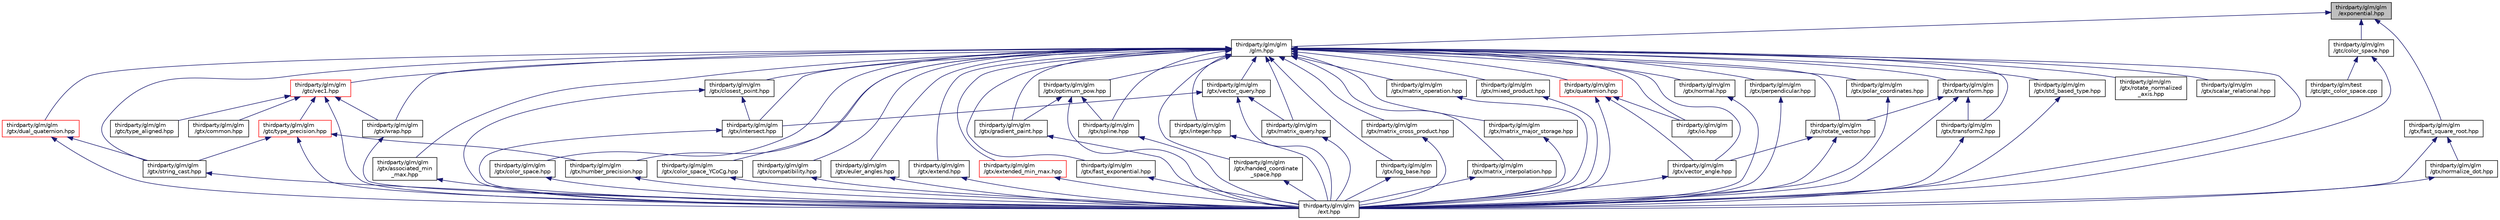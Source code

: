 digraph "thirdparty/glm/glm/exponential.hpp"
{
  edge [fontname="Helvetica",fontsize="10",labelfontname="Helvetica",labelfontsize="10"];
  node [fontname="Helvetica",fontsize="10",shape=record];
  Node1 [label="thirdparty/glm/glm\l/exponential.hpp",height=0.2,width=0.4,color="black", fillcolor="grey75", style="filled", fontcolor="black"];
  Node1 -> Node2 [dir="back",color="midnightblue",fontsize="10",style="solid",fontname="Helvetica"];
  Node2 [label="thirdparty/glm/glm\l/glm.hpp",height=0.2,width=0.4,color="black", fillcolor="white", style="filled",URL="$glm_2glm_2glm_8hpp.html"];
  Node2 -> Node3 [dir="back",color="midnightblue",fontsize="10",style="solid",fontname="Helvetica"];
  Node3 [label="thirdparty/glm/glm\l/ext.hpp",height=0.2,width=0.4,color="black", fillcolor="white", style="filled",URL="$glm_2glm_2ext_8hpp.html"];
  Node2 -> Node4 [dir="back",color="midnightblue",fontsize="10",style="solid",fontname="Helvetica"];
  Node4 [label="thirdparty/glm/glm\l/gtc/vec1.hpp",height=0.2,width=0.4,color="red", fillcolor="white", style="filled",URL="$glm_2glm_2gtc_2vec1_8hpp.html"];
  Node4 -> Node5 [dir="back",color="midnightblue",fontsize="10",style="solid",fontname="Helvetica"];
  Node5 [label="thirdparty/glm/glm\l/gtc/type_precision.hpp",height=0.2,width=0.4,color="red", fillcolor="white", style="filled",URL="$glm_2glm_2gtc_2type__precision_8hpp.html"];
  Node5 -> Node3 [dir="back",color="midnightblue",fontsize="10",style="solid",fontname="Helvetica"];
  Node5 -> Node6 [dir="back",color="midnightblue",fontsize="10",style="solid",fontname="Helvetica"];
  Node6 [label="thirdparty/glm/glm\l/gtx/number_precision.hpp",height=0.2,width=0.4,color="black", fillcolor="white", style="filled",URL="$glm_2glm_2gtx_2number__precision_8hpp.html"];
  Node6 -> Node3 [dir="back",color="midnightblue",fontsize="10",style="solid",fontname="Helvetica"];
  Node5 -> Node7 [dir="back",color="midnightblue",fontsize="10",style="solid",fontname="Helvetica"];
  Node7 [label="thirdparty/glm/glm\l/gtx/string_cast.hpp",height=0.2,width=0.4,color="black", fillcolor="white", style="filled",URL="$glm_2glm_2gtx_2string__cast_8hpp.html"];
  Node7 -> Node3 [dir="back",color="midnightblue",fontsize="10",style="solid",fontname="Helvetica"];
  Node4 -> Node3 [dir="back",color="midnightblue",fontsize="10",style="solid",fontname="Helvetica"];
  Node4 -> Node8 [dir="back",color="midnightblue",fontsize="10",style="solid",fontname="Helvetica"];
  Node8 [label="thirdparty/glm/glm\l/gtx/wrap.hpp",height=0.2,width=0.4,color="black", fillcolor="white", style="filled",URL="$glm_2glm_2gtx_2wrap_8hpp.html"];
  Node8 -> Node3 [dir="back",color="midnightblue",fontsize="10",style="solid",fontname="Helvetica"];
  Node4 -> Node9 [dir="back",color="midnightblue",fontsize="10",style="solid",fontname="Helvetica"];
  Node9 [label="thirdparty/glm/glm\l/gtc/type_aligned.hpp",height=0.2,width=0.4,color="black", fillcolor="white", style="filled",URL="$glm_2glm_2gtc_2type__aligned_8hpp.html",tooltip="GLM_GTC_type_aligned "];
  Node4 -> Node10 [dir="back",color="midnightblue",fontsize="10",style="solid",fontname="Helvetica"];
  Node10 [label="thirdparty/glm/glm\l/gtx/common.hpp",height=0.2,width=0.4,color="black", fillcolor="white", style="filled",URL="$glm_2glm_2gtx_2common_8hpp.html"];
  Node2 -> Node11 [dir="back",color="midnightblue",fontsize="10",style="solid",fontname="Helvetica"];
  Node11 [label="thirdparty/glm/glm\l/gtx/associated_min\l_max.hpp",height=0.2,width=0.4,color="black", fillcolor="white", style="filled",URL="$glm_2glm_2gtx_2associated__min__max_8hpp.html"];
  Node11 -> Node3 [dir="back",color="midnightblue",fontsize="10",style="solid",fontname="Helvetica"];
  Node2 -> Node12 [dir="back",color="midnightblue",fontsize="10",style="solid",fontname="Helvetica"];
  Node12 [label="thirdparty/glm/glm\l/gtx/closest_point.hpp",height=0.2,width=0.4,color="black", fillcolor="white", style="filled",URL="$glm_2glm_2gtx_2closest__point_8hpp.html"];
  Node12 -> Node3 [dir="back",color="midnightblue",fontsize="10",style="solid",fontname="Helvetica"];
  Node12 -> Node13 [dir="back",color="midnightblue",fontsize="10",style="solid",fontname="Helvetica"];
  Node13 [label="thirdparty/glm/glm\l/gtx/intersect.hpp",height=0.2,width=0.4,color="black", fillcolor="white", style="filled",URL="$glm_2glm_2gtx_2intersect_8hpp.html"];
  Node13 -> Node3 [dir="back",color="midnightblue",fontsize="10",style="solid",fontname="Helvetica"];
  Node2 -> Node14 [dir="back",color="midnightblue",fontsize="10",style="solid",fontname="Helvetica"];
  Node14 [label="thirdparty/glm/glm\l/gtx/color_space.hpp",height=0.2,width=0.4,color="black", fillcolor="white", style="filled",URL="$glm_2glm_2gtx_2color__space_8hpp.html"];
  Node14 -> Node3 [dir="back",color="midnightblue",fontsize="10",style="solid",fontname="Helvetica"];
  Node2 -> Node15 [dir="back",color="midnightblue",fontsize="10",style="solid",fontname="Helvetica"];
  Node15 [label="thirdparty/glm/glm\l/gtx/color_space_YCoCg.hpp",height=0.2,width=0.4,color="black", fillcolor="white", style="filled",URL="$glm_2glm_2gtx_2color__space__YCoCg_8hpp.html"];
  Node15 -> Node3 [dir="back",color="midnightblue",fontsize="10",style="solid",fontname="Helvetica"];
  Node2 -> Node16 [dir="back",color="midnightblue",fontsize="10",style="solid",fontname="Helvetica"];
  Node16 [label="thirdparty/glm/glm\l/gtx/compatibility.hpp",height=0.2,width=0.4,color="black", fillcolor="white", style="filled",URL="$glm_2glm_2gtx_2compatibility_8hpp.html"];
  Node16 -> Node3 [dir="back",color="midnightblue",fontsize="10",style="solid",fontname="Helvetica"];
  Node2 -> Node17 [dir="back",color="midnightblue",fontsize="10",style="solid",fontname="Helvetica"];
  Node17 [label="thirdparty/glm/glm\l/gtx/dual_quaternion.hpp",height=0.2,width=0.4,color="red", fillcolor="white", style="filled",URL="$glm_2glm_2gtx_2dual__quaternion_8hpp.html"];
  Node17 -> Node3 [dir="back",color="midnightblue",fontsize="10",style="solid",fontname="Helvetica"];
  Node17 -> Node7 [dir="back",color="midnightblue",fontsize="10",style="solid",fontname="Helvetica"];
  Node2 -> Node18 [dir="back",color="midnightblue",fontsize="10",style="solid",fontname="Helvetica"];
  Node18 [label="thirdparty/glm/glm\l/gtx/euler_angles.hpp",height=0.2,width=0.4,color="black", fillcolor="white", style="filled",URL="$glm_2glm_2gtx_2euler__angles_8hpp.html"];
  Node18 -> Node3 [dir="back",color="midnightblue",fontsize="10",style="solid",fontname="Helvetica"];
  Node2 -> Node19 [dir="back",color="midnightblue",fontsize="10",style="solid",fontname="Helvetica"];
  Node19 [label="thirdparty/glm/glm\l/gtx/extend.hpp",height=0.2,width=0.4,color="black", fillcolor="white", style="filled",URL="$glm_2glm_2gtx_2extend_8hpp.html"];
  Node19 -> Node3 [dir="back",color="midnightblue",fontsize="10",style="solid",fontname="Helvetica"];
  Node2 -> Node20 [dir="back",color="midnightblue",fontsize="10",style="solid",fontname="Helvetica"];
  Node20 [label="thirdparty/glm/glm\l/gtx/extended_min_max.hpp",height=0.2,width=0.4,color="red", fillcolor="white", style="filled",URL="$extended__min__max_8hpp.html",tooltip="gtx_extended_min_max "];
  Node20 -> Node3 [dir="back",color="midnightblue",fontsize="10",style="solid",fontname="Helvetica"];
  Node2 -> Node21 [dir="back",color="midnightblue",fontsize="10",style="solid",fontname="Helvetica"];
  Node21 [label="thirdparty/glm/glm\l/gtx/fast_exponential.hpp",height=0.2,width=0.4,color="black", fillcolor="white", style="filled",URL="$glm_2glm_2gtx_2fast__exponential_8hpp.html"];
  Node21 -> Node3 [dir="back",color="midnightblue",fontsize="10",style="solid",fontname="Helvetica"];
  Node2 -> Node22 [dir="back",color="midnightblue",fontsize="10",style="solid",fontname="Helvetica"];
  Node22 [label="thirdparty/glm/glm\l/gtx/gradient_paint.hpp",height=0.2,width=0.4,color="black", fillcolor="white", style="filled",URL="$glm_2glm_2gtx_2gradient__paint_8hpp.html"];
  Node22 -> Node3 [dir="back",color="midnightblue",fontsize="10",style="solid",fontname="Helvetica"];
  Node2 -> Node23 [dir="back",color="midnightblue",fontsize="10",style="solid",fontname="Helvetica"];
  Node23 [label="thirdparty/glm/glm\l/gtx/optimum_pow.hpp",height=0.2,width=0.4,color="black", fillcolor="white", style="filled",URL="$glm_2glm_2gtx_2optimum__pow_8hpp.html"];
  Node23 -> Node22 [dir="back",color="midnightblue",fontsize="10",style="solid",fontname="Helvetica"];
  Node23 -> Node3 [dir="back",color="midnightblue",fontsize="10",style="solid",fontname="Helvetica"];
  Node23 -> Node24 [dir="back",color="midnightblue",fontsize="10",style="solid",fontname="Helvetica"];
  Node24 [label="thirdparty/glm/glm\l/gtx/spline.hpp",height=0.2,width=0.4,color="black", fillcolor="white", style="filled",URL="$glm_2glm_2gtx_2spline_8hpp.html"];
  Node24 -> Node3 [dir="back",color="midnightblue",fontsize="10",style="solid",fontname="Helvetica"];
  Node2 -> Node25 [dir="back",color="midnightblue",fontsize="10",style="solid",fontname="Helvetica"];
  Node25 [label="thirdparty/glm/glm\l/gtx/handed_coordinate\l_space.hpp",height=0.2,width=0.4,color="black", fillcolor="white", style="filled",URL="$glm_2glm_2gtx_2handed__coordinate__space_8hpp.html"];
  Node25 -> Node3 [dir="back",color="midnightblue",fontsize="10",style="solid",fontname="Helvetica"];
  Node2 -> Node26 [dir="back",color="midnightblue",fontsize="10",style="solid",fontname="Helvetica"];
  Node26 [label="thirdparty/glm/glm\l/gtx/integer.hpp",height=0.2,width=0.4,color="black", fillcolor="white", style="filled",URL="$glm_2glm_2gtx_2integer_8hpp.html"];
  Node26 -> Node3 [dir="back",color="midnightblue",fontsize="10",style="solid",fontname="Helvetica"];
  Node2 -> Node13 [dir="back",color="midnightblue",fontsize="10",style="solid",fontname="Helvetica"];
  Node2 -> Node27 [dir="back",color="midnightblue",fontsize="10",style="solid",fontname="Helvetica"];
  Node27 [label="thirdparty/glm/glm\l/gtx/vector_query.hpp",height=0.2,width=0.4,color="black", fillcolor="white", style="filled",URL="$glm_2glm_2gtx_2vector__query_8hpp.html"];
  Node27 -> Node13 [dir="back",color="midnightblue",fontsize="10",style="solid",fontname="Helvetica"];
  Node27 -> Node28 [dir="back",color="midnightblue",fontsize="10",style="solid",fontname="Helvetica"];
  Node28 [label="thirdparty/glm/glm\l/gtx/matrix_query.hpp",height=0.2,width=0.4,color="black", fillcolor="white", style="filled",URL="$glm_2glm_2gtx_2matrix__query_8hpp.html"];
  Node28 -> Node3 [dir="back",color="midnightblue",fontsize="10",style="solid",fontname="Helvetica"];
  Node27 -> Node3 [dir="back",color="midnightblue",fontsize="10",style="solid",fontname="Helvetica"];
  Node2 -> Node29 [dir="back",color="midnightblue",fontsize="10",style="solid",fontname="Helvetica"];
  Node29 [label="thirdparty/glm/glm\l/gtx/log_base.hpp",height=0.2,width=0.4,color="black", fillcolor="white", style="filled",URL="$glm_2glm_2gtx_2log__base_8hpp.html"];
  Node29 -> Node3 [dir="back",color="midnightblue",fontsize="10",style="solid",fontname="Helvetica"];
  Node2 -> Node30 [dir="back",color="midnightblue",fontsize="10",style="solid",fontname="Helvetica"];
  Node30 [label="thirdparty/glm/glm\l/gtx/matrix_cross_product.hpp",height=0.2,width=0.4,color="black", fillcolor="white", style="filled",URL="$glm_2glm_2gtx_2matrix__cross__product_8hpp.html"];
  Node30 -> Node3 [dir="back",color="midnightblue",fontsize="10",style="solid",fontname="Helvetica"];
  Node2 -> Node31 [dir="back",color="midnightblue",fontsize="10",style="solid",fontname="Helvetica"];
  Node31 [label="thirdparty/glm/glm\l/gtx/matrix_interpolation.hpp",height=0.2,width=0.4,color="black", fillcolor="white", style="filled",URL="$glm_2glm_2gtx_2matrix__interpolation_8hpp.html"];
  Node31 -> Node3 [dir="back",color="midnightblue",fontsize="10",style="solid",fontname="Helvetica"];
  Node2 -> Node32 [dir="back",color="midnightblue",fontsize="10",style="solid",fontname="Helvetica"];
  Node32 [label="thirdparty/glm/glm\l/gtx/matrix_major_storage.hpp",height=0.2,width=0.4,color="black", fillcolor="white", style="filled",URL="$glm_2glm_2gtx_2matrix__major__storage_8hpp.html"];
  Node32 -> Node3 [dir="back",color="midnightblue",fontsize="10",style="solid",fontname="Helvetica"];
  Node2 -> Node33 [dir="back",color="midnightblue",fontsize="10",style="solid",fontname="Helvetica"];
  Node33 [label="thirdparty/glm/glm\l/gtx/matrix_operation.hpp",height=0.2,width=0.4,color="black", fillcolor="white", style="filled",URL="$glm_2glm_2gtx_2matrix__operation_8hpp.html"];
  Node33 -> Node3 [dir="back",color="midnightblue",fontsize="10",style="solid",fontname="Helvetica"];
  Node2 -> Node28 [dir="back",color="midnightblue",fontsize="10",style="solid",fontname="Helvetica"];
  Node2 -> Node34 [dir="back",color="midnightblue",fontsize="10",style="solid",fontname="Helvetica"];
  Node34 [label="thirdparty/glm/glm\l/gtx/mixed_product.hpp",height=0.2,width=0.4,color="black", fillcolor="white", style="filled",URL="$glm_2glm_2gtx_2mixed__product_8hpp.html"];
  Node34 -> Node3 [dir="back",color="midnightblue",fontsize="10",style="solid",fontname="Helvetica"];
  Node2 -> Node35 [dir="back",color="midnightblue",fontsize="10",style="solid",fontname="Helvetica"];
  Node35 [label="thirdparty/glm/glm\l/gtx/quaternion.hpp",height=0.2,width=0.4,color="red", fillcolor="white", style="filled",URL="$glm_2glm_2gtx_2quaternion_8hpp.html"];
  Node35 -> Node3 [dir="back",color="midnightblue",fontsize="10",style="solid",fontname="Helvetica"];
  Node35 -> Node36 [dir="back",color="midnightblue",fontsize="10",style="solid",fontname="Helvetica"];
  Node36 [label="thirdparty/glm/glm\l/gtx/vector_angle.hpp",height=0.2,width=0.4,color="black", fillcolor="white", style="filled",URL="$glm_2glm_2gtx_2vector__angle_8hpp.html"];
  Node36 -> Node3 [dir="back",color="midnightblue",fontsize="10",style="solid",fontname="Helvetica"];
  Node35 -> Node37 [dir="back",color="midnightblue",fontsize="10",style="solid",fontname="Helvetica"];
  Node37 [label="thirdparty/glm/glm\l/gtx/io.hpp",height=0.2,width=0.4,color="black", fillcolor="white", style="filled",URL="$glm_2glm_2gtx_2io_8hpp.html"];
  Node2 -> Node38 [dir="back",color="midnightblue",fontsize="10",style="solid",fontname="Helvetica"];
  Node38 [label="thirdparty/glm/glm\l/gtx/normal.hpp",height=0.2,width=0.4,color="black", fillcolor="white", style="filled",URL="$glm_2glm_2gtx_2normal_8hpp.html"];
  Node38 -> Node3 [dir="back",color="midnightblue",fontsize="10",style="solid",fontname="Helvetica"];
  Node2 -> Node6 [dir="back",color="midnightblue",fontsize="10",style="solid",fontname="Helvetica"];
  Node2 -> Node39 [dir="back",color="midnightblue",fontsize="10",style="solid",fontname="Helvetica"];
  Node39 [label="thirdparty/glm/glm\l/gtx/perpendicular.hpp",height=0.2,width=0.4,color="black", fillcolor="white", style="filled",URL="$glm_2glm_2gtx_2perpendicular_8hpp.html"];
  Node39 -> Node3 [dir="back",color="midnightblue",fontsize="10",style="solid",fontname="Helvetica"];
  Node2 -> Node40 [dir="back",color="midnightblue",fontsize="10",style="solid",fontname="Helvetica"];
  Node40 [label="thirdparty/glm/glm\l/gtx/polar_coordinates.hpp",height=0.2,width=0.4,color="black", fillcolor="white", style="filled",URL="$glm_2glm_2gtx_2polar__coordinates_8hpp.html"];
  Node40 -> Node3 [dir="back",color="midnightblue",fontsize="10",style="solid",fontname="Helvetica"];
  Node2 -> Node41 [dir="back",color="midnightblue",fontsize="10",style="solid",fontname="Helvetica"];
  Node41 [label="thirdparty/glm/glm\l/gtx/rotate_vector.hpp",height=0.2,width=0.4,color="black", fillcolor="white", style="filled",URL="$glm_2glm_2gtx_2rotate__vector_8hpp.html"];
  Node41 -> Node3 [dir="back",color="midnightblue",fontsize="10",style="solid",fontname="Helvetica"];
  Node41 -> Node36 [dir="back",color="midnightblue",fontsize="10",style="solid",fontname="Helvetica"];
  Node2 -> Node42 [dir="back",color="midnightblue",fontsize="10",style="solid",fontname="Helvetica"];
  Node42 [label="thirdparty/glm/glm\l/gtx/transform.hpp",height=0.2,width=0.4,color="black", fillcolor="white", style="filled",URL="$glm_2glm_2gtx_2transform_8hpp.html"];
  Node42 -> Node41 [dir="back",color="midnightblue",fontsize="10",style="solid",fontname="Helvetica"];
  Node42 -> Node3 [dir="back",color="midnightblue",fontsize="10",style="solid",fontname="Helvetica"];
  Node42 -> Node43 [dir="back",color="midnightblue",fontsize="10",style="solid",fontname="Helvetica"];
  Node43 [label="thirdparty/glm/glm\l/gtx/transform2.hpp",height=0.2,width=0.4,color="black", fillcolor="white", style="filled",URL="$glm_2glm_2gtx_2transform2_8hpp.html"];
  Node43 -> Node3 [dir="back",color="midnightblue",fontsize="10",style="solid",fontname="Helvetica"];
  Node2 -> Node24 [dir="back",color="midnightblue",fontsize="10",style="solid",fontname="Helvetica"];
  Node2 -> Node44 [dir="back",color="midnightblue",fontsize="10",style="solid",fontname="Helvetica"];
  Node44 [label="thirdparty/glm/glm\l/gtx/std_based_type.hpp",height=0.2,width=0.4,color="black", fillcolor="white", style="filled",URL="$glm_2glm_2gtx_2std__based__type_8hpp.html"];
  Node44 -> Node3 [dir="back",color="midnightblue",fontsize="10",style="solid",fontname="Helvetica"];
  Node2 -> Node7 [dir="back",color="midnightblue",fontsize="10",style="solid",fontname="Helvetica"];
  Node2 -> Node43 [dir="back",color="midnightblue",fontsize="10",style="solid",fontname="Helvetica"];
  Node2 -> Node36 [dir="back",color="midnightblue",fontsize="10",style="solid",fontname="Helvetica"];
  Node2 -> Node8 [dir="back",color="midnightblue",fontsize="10",style="solid",fontname="Helvetica"];
  Node2 -> Node37 [dir="back",color="midnightblue",fontsize="10",style="solid",fontname="Helvetica"];
  Node2 -> Node45 [dir="back",color="midnightblue",fontsize="10",style="solid",fontname="Helvetica"];
  Node45 [label="thirdparty/glm/glm\l/gtx/rotate_normalized\l_axis.hpp",height=0.2,width=0.4,color="black", fillcolor="white", style="filled",URL="$glm_2glm_2gtx_2rotate__normalized__axis_8hpp.html"];
  Node2 -> Node46 [dir="back",color="midnightblue",fontsize="10",style="solid",fontname="Helvetica"];
  Node46 [label="thirdparty/glm/glm\l/gtx/scalar_relational.hpp",height=0.2,width=0.4,color="black", fillcolor="white", style="filled",URL="$glm_2glm_2gtx_2scalar__relational_8hpp.html"];
  Node1 -> Node47 [dir="back",color="midnightblue",fontsize="10",style="solid",fontname="Helvetica"];
  Node47 [label="thirdparty/glm/glm\l/gtc/color_space.hpp",height=0.2,width=0.4,color="black", fillcolor="white", style="filled",URL="$glm_2glm_2gtc_2color__space_8hpp.html",tooltip="GLM_GTC_color_space "];
  Node47 -> Node3 [dir="back",color="midnightblue",fontsize="10",style="solid",fontname="Helvetica"];
  Node47 -> Node48 [dir="back",color="midnightblue",fontsize="10",style="solid",fontname="Helvetica"];
  Node48 [label="thirdparty/glm/test\l/gtc/gtc_color_space.cpp",height=0.2,width=0.4,color="black", fillcolor="white", style="filled",URL="$gtc__color__space_8cpp.html"];
  Node1 -> Node49 [dir="back",color="midnightblue",fontsize="10",style="solid",fontname="Helvetica"];
  Node49 [label="thirdparty/glm/glm\l/gtx/fast_square_root.hpp",height=0.2,width=0.4,color="black", fillcolor="white", style="filled",URL="$glm_2glm_2gtx_2fast__square__root_8hpp.html"];
  Node49 -> Node3 [dir="back",color="midnightblue",fontsize="10",style="solid",fontname="Helvetica"];
  Node49 -> Node50 [dir="back",color="midnightblue",fontsize="10",style="solid",fontname="Helvetica"];
  Node50 [label="thirdparty/glm/glm\l/gtx/normalize_dot.hpp",height=0.2,width=0.4,color="black", fillcolor="white", style="filled",URL="$glm_2glm_2gtx_2normalize__dot_8hpp.html"];
  Node50 -> Node3 [dir="back",color="midnightblue",fontsize="10",style="solid",fontname="Helvetica"];
}
